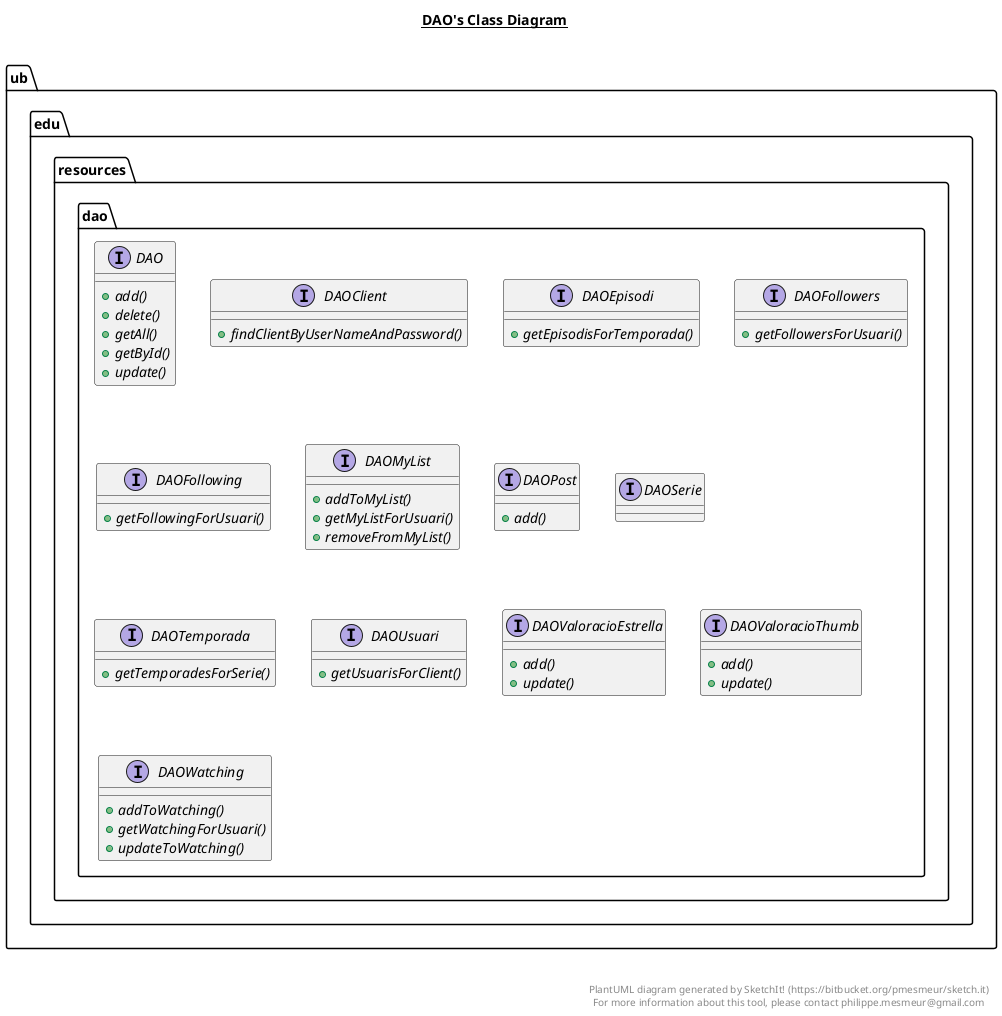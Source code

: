 @startuml

title __DAO's Class Diagram__\n

  namespace ub.edu.resources.dao {
    interface ub.edu.resources.dao.DAO {
        {abstract} + add()
        {abstract} + delete()
        {abstract} + getAll()
        {abstract} + getById()
        {abstract} + update()
    }
  }
  

  namespace ub.edu.resources.dao {
    interface ub.edu.resources.dao.DAOClient {
        {abstract} + findClientByUserNameAndPassword()
    }
  }
  

  namespace ub.edu.resources.dao {
    interface ub.edu.resources.dao.DAOEpisodi {
        {abstract} + getEpisodisForTemporada()
    }
  }
  

  namespace ub.edu.resources.dao {
    interface ub.edu.resources.dao.DAOFollowers {
        {abstract} + getFollowersForUsuari()
    }
  }
  

  namespace ub.edu.resources.dao {
    interface ub.edu.resources.dao.DAOFollowing {
        {abstract} + getFollowingForUsuari()
    }
  }
  

  namespace ub.edu.resources.dao {
    interface ub.edu.resources.dao.DAOMyList {
        {abstract} + addToMyList()
        {abstract} + getMyListForUsuari()
        {abstract} + removeFromMyList()
    }
  }
  

  namespace ub.edu.resources.dao {
    interface ub.edu.resources.dao.DAOPost {
        {abstract} + add()
    }
  }
  

  namespace ub.edu.resources.dao {
    interface ub.edu.resources.dao.DAOSerie {
    }
  }
  

  namespace ub.edu.resources.dao {
    interface ub.edu.resources.dao.DAOTemporada {
        {abstract} + getTemporadesForSerie()
    }
  }
  

  namespace ub.edu.resources.dao {
    interface ub.edu.resources.dao.DAOUsuari {
        {abstract} + getUsuarisForClient()
    }
  }
  

  namespace ub.edu.resources.dao {
    interface ub.edu.resources.dao.DAOValoracioEstrella {
        {abstract} + add()
        {abstract} + update()
    }
  }
  

  namespace ub.edu.resources.dao {
    interface ub.edu.resources.dao.DAOValoracioThumb {
        {abstract} + add()
        {abstract} + update()
    }
  }
  

  namespace ub.edu.resources.dao {
    interface ub.edu.resources.dao.DAOWatching {
        {abstract} + addToWatching()
        {abstract} + getWatchingForUsuari()
        {abstract} + updateToWatching()
    }
  }
  



right footer


PlantUML diagram generated by SketchIt! (https://bitbucket.org/pmesmeur/sketch.it)
For more information about this tool, please contact philippe.mesmeur@gmail.com
endfooter

@enduml
